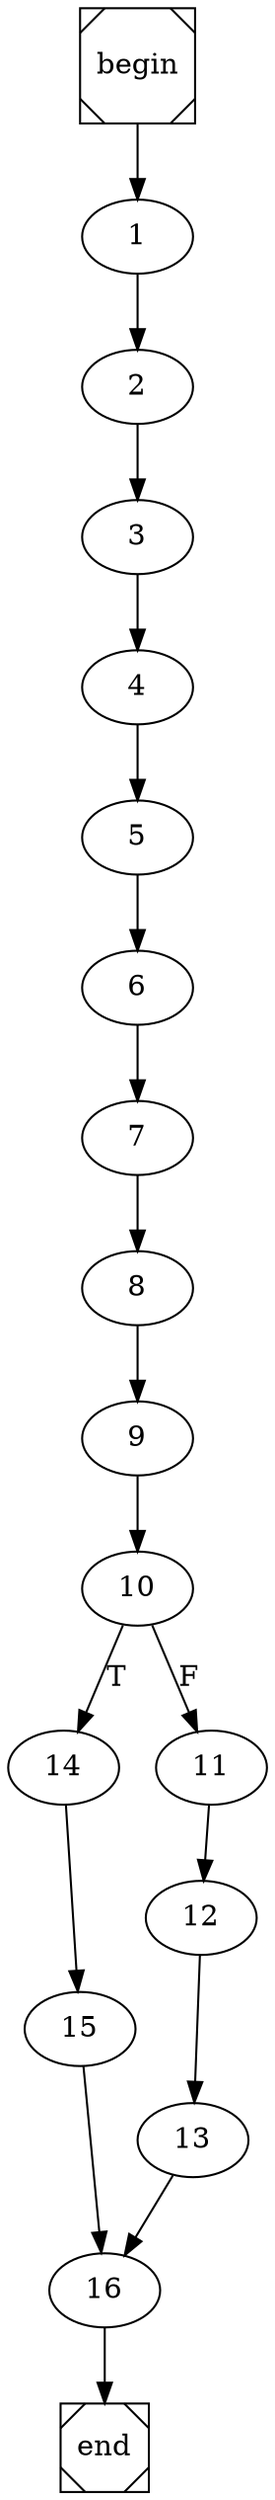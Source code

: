 digraph cfg {
	begin [shape=Msquare];
	end [shape=Msquare];
	begin -> 1;	1 -> 2;	2 -> 3;	3 -> 4;	4 -> 5;	5 -> 6;	6 -> 7;	7 -> 8;	8 -> 9;	9 -> 10;	10 -> 14[label=T];	10 -> 11[label=F];	11 -> 12;	12 -> 13;	13 -> 16;	14 -> 15;	15 -> 16;	16 -> end;}
